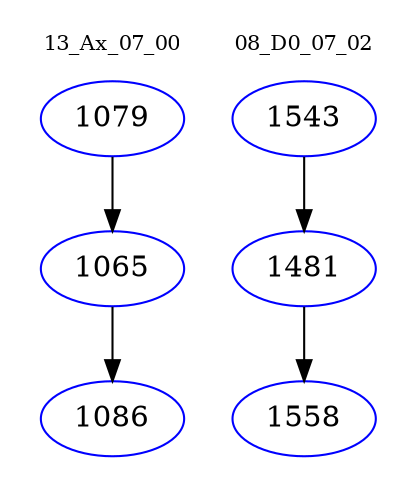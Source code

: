 digraph{
subgraph cluster_0 {
color = white
label = "13_Ax_07_00";
fontsize=10;
T0_1079 [label="1079", color="blue"]
T0_1079 -> T0_1065 [color="black"]
T0_1065 [label="1065", color="blue"]
T0_1065 -> T0_1086 [color="black"]
T0_1086 [label="1086", color="blue"]
}
subgraph cluster_1 {
color = white
label = "08_D0_07_02";
fontsize=10;
T1_1543 [label="1543", color="blue"]
T1_1543 -> T1_1481 [color="black"]
T1_1481 [label="1481", color="blue"]
T1_1481 -> T1_1558 [color="black"]
T1_1558 [label="1558", color="blue"]
}
}
